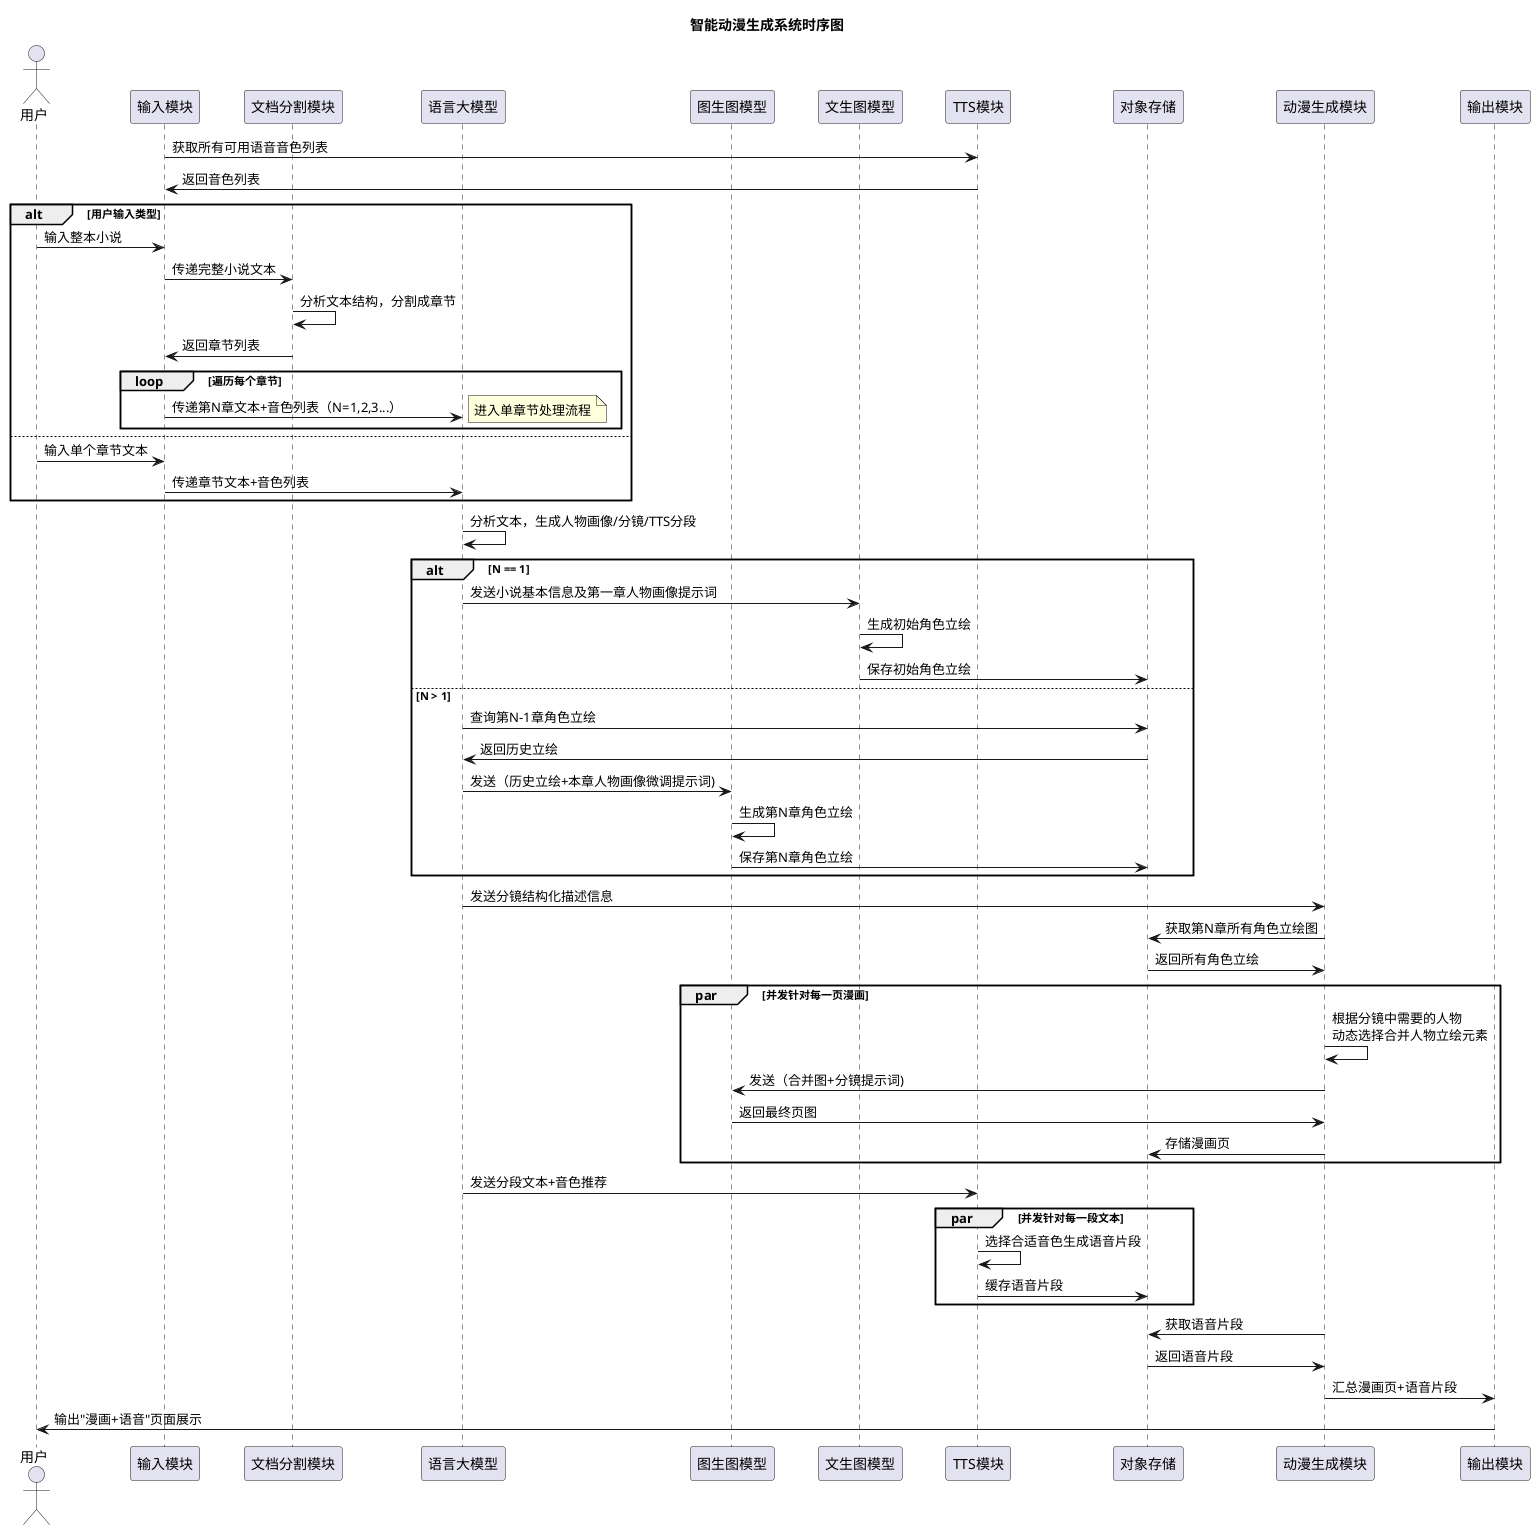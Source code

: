 @startuml 时序图
title 智能动漫生成系统时序图
actor 用户 as User
participant "输入模块" as Input
participant "文档分割模块" as DocSplit
participant "语言大模型" as LLM
participant "图生图模型" as Img2Img
participant "文生图模型" as Text2Img
participant "TTS模块" as TTS
participant "对象存储" as Storage
participant "动漫生成模块" as ComicGen
participant "输出模块" as Output

Input -> TTS : 获取所有可用语音音色列表
TTS -> Input : 返回音色列表

alt 用户输入类型
    User -> Input : 输入整本小说
    Input -> DocSplit : 传递完整小说文本
    DocSplit -> DocSplit : 分析文本结构，分割成章节
    DocSplit -> Input : 返回章节列表
    loop 遍历每个章节
        Input -> LLM : 传递第N章文本+音色列表（N=1,2,3...）
        note right: 进入单章节处理流程
    end
else
    User -> Input : 输入单个章节文本
    Input -> LLM : 传递章节文本+音色列表
end
LLM -> LLM : 分析文本，生成人物画像/分镜/TTS分段
alt N == 1
    LLM -> Text2Img : 发送小说基本信息及第一章人物画像提示词
    Text2Img -> Text2Img : 生成初始角色立绘
    Text2Img -> Storage : 保存初始角色立绘
else N > 1
    LLM -> Storage : 查询第N-1章角色立绘
    Storage -> LLM : 返回历史立绘
    LLM -> Img2Img : 发送（历史立绘+本章人物画像微调提示词)
    Img2Img -> Img2Img : 生成第N章角色立绘
    Img2Img -> Storage : 保存第N章角色立绘
end
LLM -> ComicGen : 发送分镜结构化描述信息
ComicGen -> Storage : 获取第N章所有角色立绘图
Storage -> ComicGen : 返回所有角色立绘
par 并发针对每一页漫画
    ComicGen -> ComicGen : 根据分镜中需要的人物\n动态选择合并人物立绘元素
    ComicGen -> Img2Img : 发送（合并图+分镜提示词)
    Img2Img -> ComicGen : 返回最终页图
    ComicGen -> Storage : 存储漫画页
end
LLM -> TTS : 发送分段文本+音色推荐

par 并发针对每一段文本
TTS -> TTS : 选择合适音色生成语音片段
TTS -> Storage : 缓存语音片段
end
ComicGen -> Storage : 获取语音片段
Storage -> ComicGen : 返回语音片段
ComicGen -> Output : 汇总漫画页+语音片段
Output -> User : 输出"漫画+语音"页面展示
@enduml